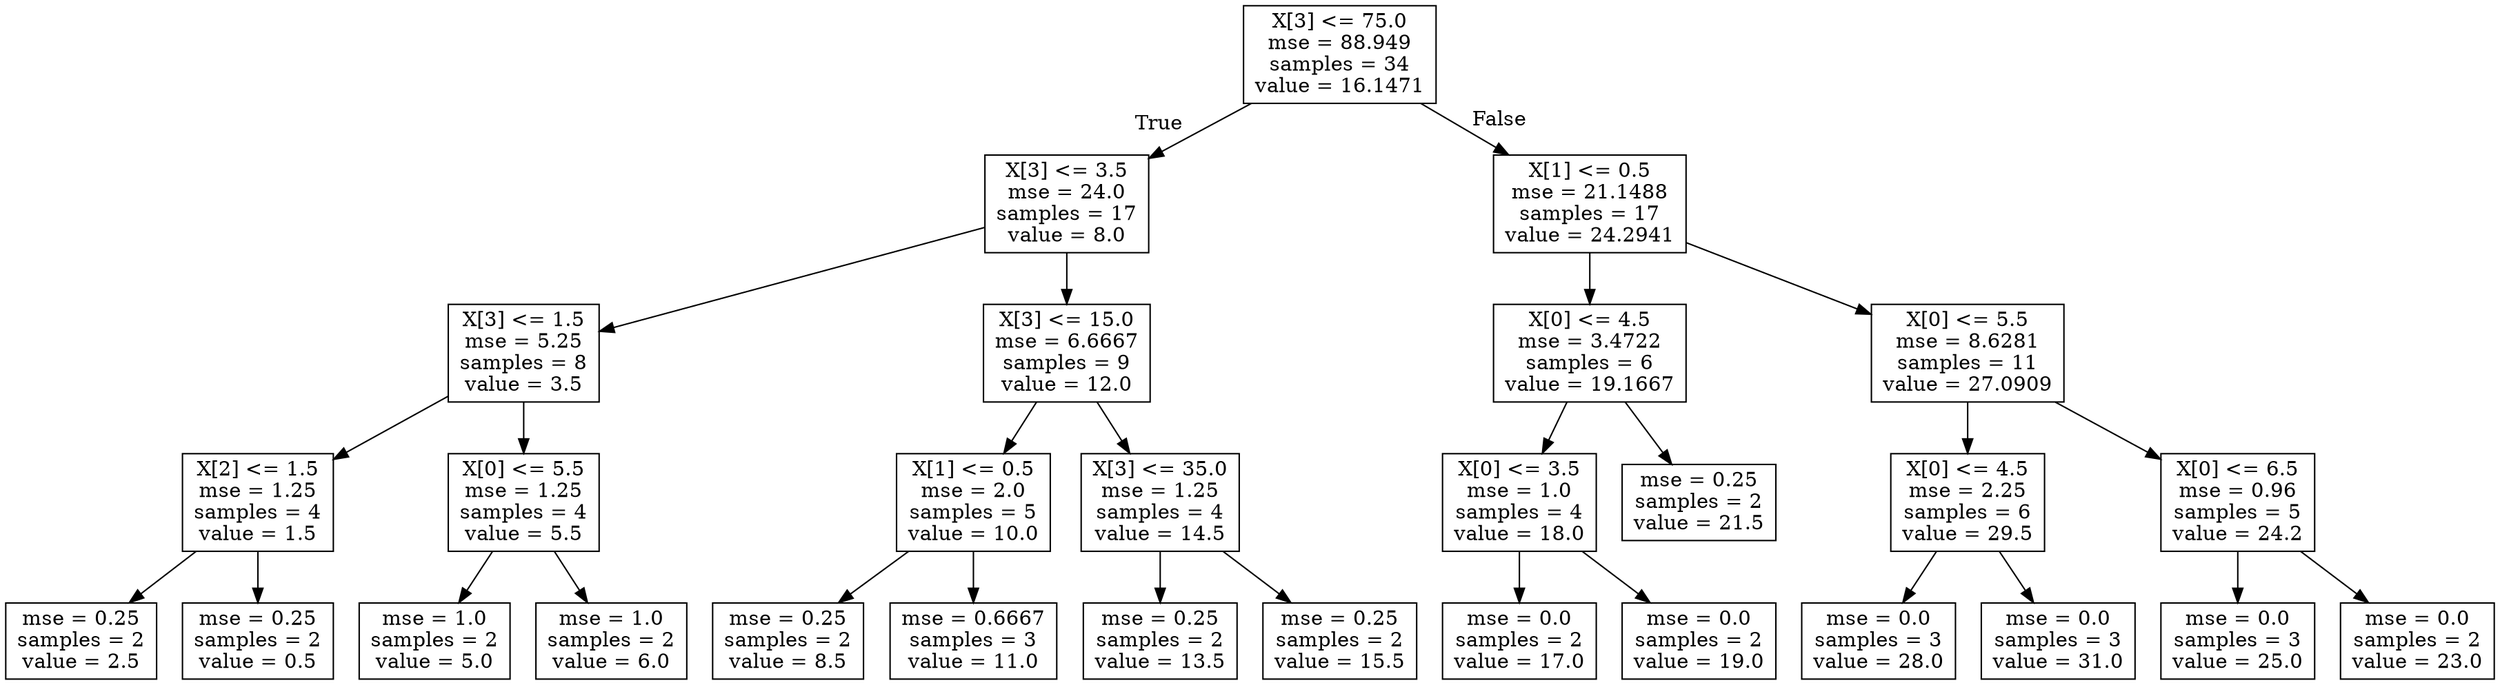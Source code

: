 digraph Tree {
node [shape=box] ;
0 [label="X[3] <= 75.0\nmse = 88.949\nsamples = 34\nvalue = 16.1471"] ;
1 [label="X[3] <= 3.5\nmse = 24.0\nsamples = 17\nvalue = 8.0"] ;
0 -> 1 [labeldistance=2.5, labelangle=45, headlabel="True"] ;
2 [label="X[3] <= 1.5\nmse = 5.25\nsamples = 8\nvalue = 3.5"] ;
1 -> 2 ;
3 [label="X[2] <= 1.5\nmse = 1.25\nsamples = 4\nvalue = 1.5"] ;
2 -> 3 ;
4 [label="mse = 0.25\nsamples = 2\nvalue = 2.5"] ;
3 -> 4 ;
5 [label="mse = 0.25\nsamples = 2\nvalue = 0.5"] ;
3 -> 5 ;
6 [label="X[0] <= 5.5\nmse = 1.25\nsamples = 4\nvalue = 5.5"] ;
2 -> 6 ;
7 [label="mse = 1.0\nsamples = 2\nvalue = 5.0"] ;
6 -> 7 ;
8 [label="mse = 1.0\nsamples = 2\nvalue = 6.0"] ;
6 -> 8 ;
9 [label="X[3] <= 15.0\nmse = 6.6667\nsamples = 9\nvalue = 12.0"] ;
1 -> 9 ;
10 [label="X[1] <= 0.5\nmse = 2.0\nsamples = 5\nvalue = 10.0"] ;
9 -> 10 ;
11 [label="mse = 0.25\nsamples = 2\nvalue = 8.5"] ;
10 -> 11 ;
12 [label="mse = 0.6667\nsamples = 3\nvalue = 11.0"] ;
10 -> 12 ;
13 [label="X[3] <= 35.0\nmse = 1.25\nsamples = 4\nvalue = 14.5"] ;
9 -> 13 ;
14 [label="mse = 0.25\nsamples = 2\nvalue = 13.5"] ;
13 -> 14 ;
15 [label="mse = 0.25\nsamples = 2\nvalue = 15.5"] ;
13 -> 15 ;
16 [label="X[1] <= 0.5\nmse = 21.1488\nsamples = 17\nvalue = 24.2941"] ;
0 -> 16 [labeldistance=2.5, labelangle=-45, headlabel="False"] ;
17 [label="X[0] <= 4.5\nmse = 3.4722\nsamples = 6\nvalue = 19.1667"] ;
16 -> 17 ;
18 [label="X[0] <= 3.5\nmse = 1.0\nsamples = 4\nvalue = 18.0"] ;
17 -> 18 ;
19 [label="mse = 0.0\nsamples = 2\nvalue = 17.0"] ;
18 -> 19 ;
20 [label="mse = 0.0\nsamples = 2\nvalue = 19.0"] ;
18 -> 20 ;
21 [label="mse = 0.25\nsamples = 2\nvalue = 21.5"] ;
17 -> 21 ;
22 [label="X[0] <= 5.5\nmse = 8.6281\nsamples = 11\nvalue = 27.0909"] ;
16 -> 22 ;
23 [label="X[0] <= 4.5\nmse = 2.25\nsamples = 6\nvalue = 29.5"] ;
22 -> 23 ;
24 [label="mse = 0.0\nsamples = 3\nvalue = 28.0"] ;
23 -> 24 ;
25 [label="mse = 0.0\nsamples = 3\nvalue = 31.0"] ;
23 -> 25 ;
26 [label="X[0] <= 6.5\nmse = 0.96\nsamples = 5\nvalue = 24.2"] ;
22 -> 26 ;
27 [label="mse = 0.0\nsamples = 3\nvalue = 25.0"] ;
26 -> 27 ;
28 [label="mse = 0.0\nsamples = 2\nvalue = 23.0"] ;
26 -> 28 ;
}